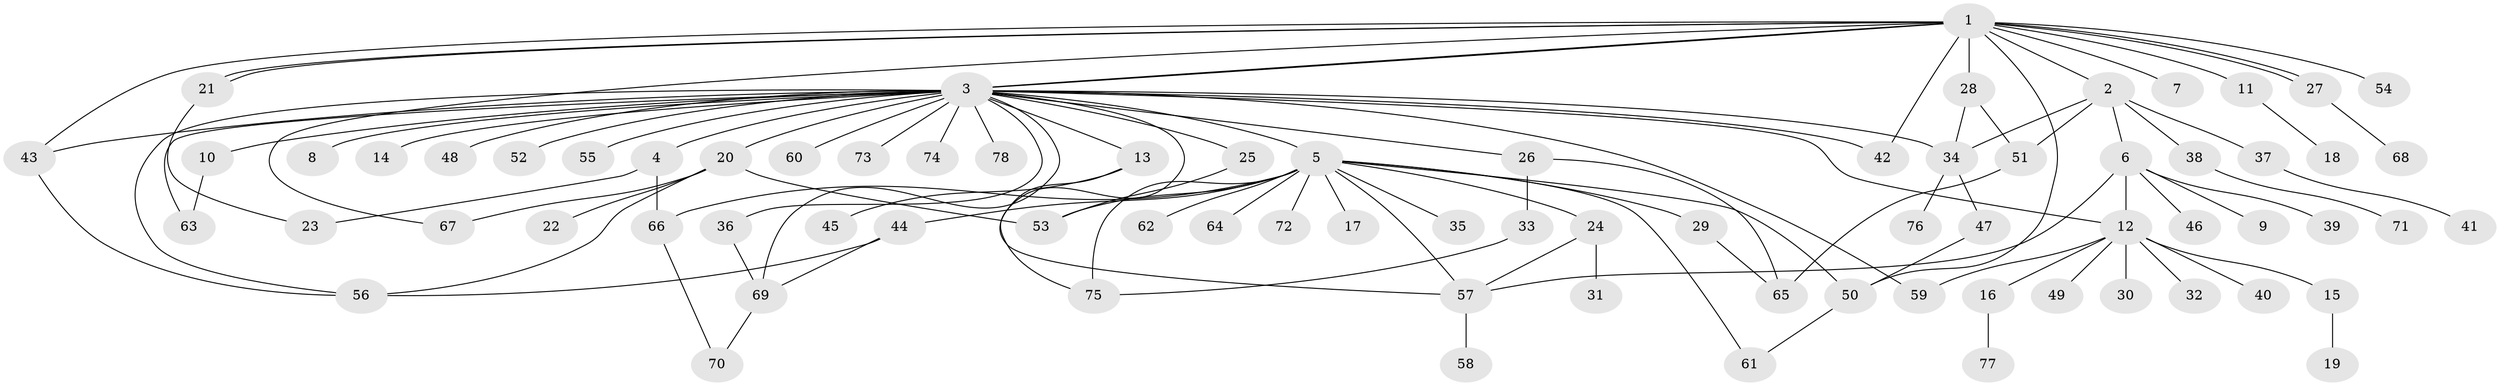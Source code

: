 // Generated by graph-tools (version 1.1) at 2025/47/03/09/25 04:47:09]
// undirected, 78 vertices, 109 edges
graph export_dot {
graph [start="1"]
  node [color=gray90,style=filled];
  1;
  2;
  3;
  4;
  5;
  6;
  7;
  8;
  9;
  10;
  11;
  12;
  13;
  14;
  15;
  16;
  17;
  18;
  19;
  20;
  21;
  22;
  23;
  24;
  25;
  26;
  27;
  28;
  29;
  30;
  31;
  32;
  33;
  34;
  35;
  36;
  37;
  38;
  39;
  40;
  41;
  42;
  43;
  44;
  45;
  46;
  47;
  48;
  49;
  50;
  51;
  52;
  53;
  54;
  55;
  56;
  57;
  58;
  59;
  60;
  61;
  62;
  63;
  64;
  65;
  66;
  67;
  68;
  69;
  70;
  71;
  72;
  73;
  74;
  75;
  76;
  77;
  78;
  1 -- 2;
  1 -- 3;
  1 -- 3;
  1 -- 7;
  1 -- 11;
  1 -- 21;
  1 -- 21;
  1 -- 27;
  1 -- 27;
  1 -- 28;
  1 -- 42;
  1 -- 43;
  1 -- 50;
  1 -- 54;
  1 -- 67;
  2 -- 6;
  2 -- 34;
  2 -- 37;
  2 -- 38;
  2 -- 51;
  3 -- 4;
  3 -- 5;
  3 -- 8;
  3 -- 10;
  3 -- 12;
  3 -- 13;
  3 -- 14;
  3 -- 20;
  3 -- 25;
  3 -- 26;
  3 -- 34;
  3 -- 36;
  3 -- 42;
  3 -- 43;
  3 -- 48;
  3 -- 52;
  3 -- 55;
  3 -- 56;
  3 -- 59;
  3 -- 60;
  3 -- 63;
  3 -- 69;
  3 -- 73;
  3 -- 74;
  3 -- 75;
  3 -- 78;
  4 -- 23;
  4 -- 66;
  5 -- 17;
  5 -- 24;
  5 -- 29;
  5 -- 35;
  5 -- 44;
  5 -- 50;
  5 -- 53;
  5 -- 57;
  5 -- 61;
  5 -- 62;
  5 -- 64;
  5 -- 66;
  5 -- 72;
  5 -- 75;
  6 -- 9;
  6 -- 12;
  6 -- 39;
  6 -- 46;
  6 -- 57;
  10 -- 63;
  11 -- 18;
  12 -- 15;
  12 -- 16;
  12 -- 30;
  12 -- 32;
  12 -- 40;
  12 -- 49;
  12 -- 59;
  13 -- 45;
  13 -- 57;
  15 -- 19;
  16 -- 77;
  20 -- 22;
  20 -- 53;
  20 -- 56;
  20 -- 67;
  21 -- 23;
  24 -- 31;
  24 -- 57;
  25 -- 53;
  26 -- 33;
  26 -- 65;
  27 -- 68;
  28 -- 34;
  28 -- 51;
  29 -- 65;
  33 -- 75;
  34 -- 47;
  34 -- 76;
  36 -- 69;
  37 -- 41;
  38 -- 71;
  43 -- 56;
  44 -- 56;
  44 -- 69;
  47 -- 50;
  50 -- 61;
  51 -- 65;
  57 -- 58;
  66 -- 70;
  69 -- 70;
}
